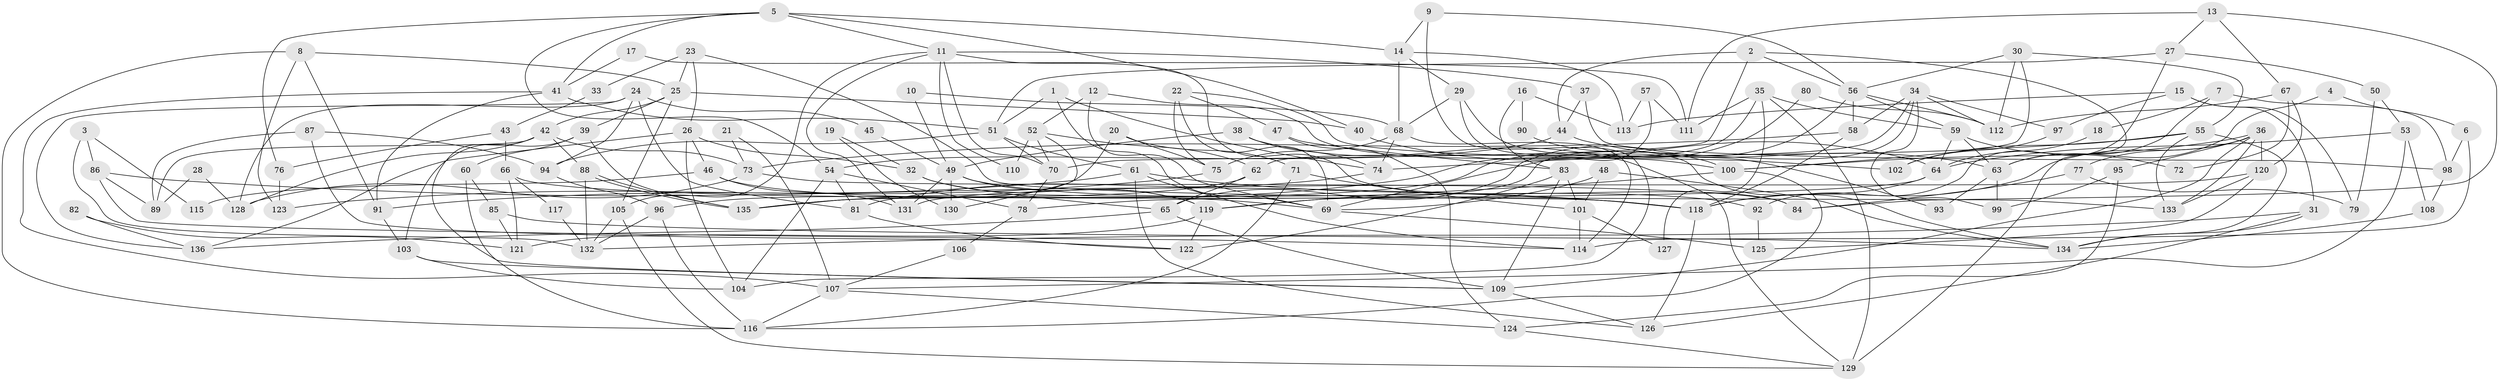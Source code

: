 // coarse degree distribution, {3: 0.11627906976744186, 7: 0.11627906976744186, 2: 0.12790697674418605, 6: 0.1744186046511628, 4: 0.18604651162790697, 8: 0.06976744186046512, 5: 0.1511627906976744, 10: 0.023255813953488372, 9: 0.03488372093023256}
// Generated by graph-tools (version 1.1) at 2025/42/03/06/25 10:42:01]
// undirected, 136 vertices, 272 edges
graph export_dot {
graph [start="1"]
  node [color=gray90,style=filled];
  1;
  2;
  3;
  4;
  5;
  6;
  7;
  8;
  9;
  10;
  11;
  12;
  13;
  14;
  15;
  16;
  17;
  18;
  19;
  20;
  21;
  22;
  23;
  24;
  25;
  26;
  27;
  28;
  29;
  30;
  31;
  32;
  33;
  34;
  35;
  36;
  37;
  38;
  39;
  40;
  41;
  42;
  43;
  44;
  45;
  46;
  47;
  48;
  49;
  50;
  51;
  52;
  53;
  54;
  55;
  56;
  57;
  58;
  59;
  60;
  61;
  62;
  63;
  64;
  65;
  66;
  67;
  68;
  69;
  70;
  71;
  72;
  73;
  74;
  75;
  76;
  77;
  78;
  79;
  80;
  81;
  82;
  83;
  84;
  85;
  86;
  87;
  88;
  89;
  90;
  91;
  92;
  93;
  94;
  95;
  96;
  97;
  98;
  99;
  100;
  101;
  102;
  103;
  104;
  105;
  106;
  107;
  108;
  109;
  110;
  111;
  112;
  113;
  114;
  115;
  116;
  117;
  118;
  119;
  120;
  121;
  122;
  123;
  124;
  125;
  126;
  127;
  128;
  129;
  130;
  131;
  132;
  133;
  134;
  135;
  136;
  1 -- 51;
  1 -- 74;
  1 -- 69;
  2 -- 56;
  2 -- 44;
  2 -- 70;
  2 -- 129;
  3 -- 86;
  3 -- 132;
  3 -- 115;
  4 -- 63;
  4 -- 6;
  5 -- 41;
  5 -- 11;
  5 -- 14;
  5 -- 40;
  5 -- 54;
  5 -- 76;
  6 -- 98;
  6 -- 114;
  7 -- 63;
  7 -- 98;
  7 -- 18;
  8 -- 25;
  8 -- 116;
  8 -- 91;
  8 -- 123;
  9 -- 56;
  9 -- 14;
  9 -- 104;
  10 -- 68;
  10 -- 49;
  11 -- 70;
  11 -- 131;
  11 -- 37;
  11 -- 84;
  11 -- 105;
  11 -- 110;
  12 -- 100;
  12 -- 52;
  12 -- 69;
  13 -- 84;
  13 -- 67;
  13 -- 27;
  13 -- 111;
  14 -- 68;
  14 -- 29;
  14 -- 113;
  15 -- 113;
  15 -- 31;
  15 -- 79;
  15 -- 97;
  16 -- 83;
  16 -- 113;
  16 -- 90;
  17 -- 41;
  17 -- 111;
  18 -- 64;
  19 -- 32;
  19 -- 130;
  20 -- 135;
  20 -- 75;
  20 -- 71;
  21 -- 73;
  21 -- 107;
  22 -- 69;
  22 -- 47;
  22 -- 75;
  22 -- 102;
  23 -- 133;
  23 -- 25;
  23 -- 26;
  23 -- 33;
  24 -- 136;
  24 -- 81;
  24 -- 45;
  24 -- 94;
  24 -- 128;
  25 -- 40;
  25 -- 105;
  25 -- 39;
  25 -- 42;
  26 -- 104;
  26 -- 32;
  26 -- 46;
  26 -- 136;
  27 -- 51;
  27 -- 50;
  27 -- 92;
  28 -- 128;
  28 -- 89;
  29 -- 134;
  29 -- 68;
  29 -- 93;
  30 -- 56;
  30 -- 100;
  30 -- 55;
  30 -- 112;
  31 -- 126;
  31 -- 132;
  31 -- 134;
  32 -- 119;
  32 -- 65;
  33 -- 43;
  34 -- 62;
  34 -- 58;
  34 -- 97;
  34 -- 99;
  34 -- 112;
  34 -- 119;
  35 -- 129;
  35 -- 135;
  35 -- 59;
  35 -- 111;
  35 -- 127;
  36 -- 118;
  36 -- 109;
  36 -- 77;
  36 -- 95;
  36 -- 100;
  36 -- 120;
  36 -- 133;
  37 -- 44;
  37 -- 98;
  38 -- 129;
  38 -- 49;
  38 -- 74;
  39 -- 103;
  39 -- 60;
  39 -- 135;
  40 -- 64;
  41 -- 91;
  41 -- 107;
  41 -- 51;
  42 -- 109;
  42 -- 73;
  42 -- 88;
  42 -- 89;
  42 -- 128;
  43 -- 76;
  43 -- 66;
  44 -- 54;
  44 -- 63;
  45 -- 49;
  46 -- 69;
  46 -- 115;
  46 -- 131;
  47 -- 124;
  47 -- 83;
  48 -- 134;
  48 -- 69;
  48 -- 101;
  49 -- 92;
  49 -- 131;
  49 -- 119;
  49 -- 130;
  50 -- 79;
  50 -- 53;
  51 -- 94;
  51 -- 61;
  51 -- 70;
  52 -- 62;
  52 -- 70;
  52 -- 110;
  52 -- 130;
  53 -- 64;
  53 -- 107;
  53 -- 108;
  54 -- 81;
  54 -- 78;
  54 -- 104;
  55 -- 102;
  55 -- 74;
  55 -- 133;
  55 -- 134;
  56 -- 112;
  56 -- 59;
  56 -- 58;
  56 -- 65;
  57 -- 69;
  57 -- 111;
  57 -- 113;
  58 -- 73;
  58 -- 118;
  59 -- 64;
  59 -- 63;
  59 -- 72;
  60 -- 116;
  60 -- 85;
  61 -- 126;
  61 -- 114;
  61 -- 118;
  61 -- 123;
  62 -- 65;
  62 -- 96;
  63 -- 99;
  63 -- 93;
  64 -- 118;
  64 -- 78;
  65 -- 109;
  65 -- 136;
  66 -- 121;
  66 -- 118;
  66 -- 117;
  67 -- 120;
  67 -- 112;
  67 -- 72;
  68 -- 74;
  68 -- 75;
  68 -- 114;
  69 -- 125;
  70 -- 78;
  71 -- 101;
  71 -- 116;
  73 -- 128;
  73 -- 84;
  74 -- 81;
  75 -- 91;
  76 -- 123;
  77 -- 84;
  77 -- 79;
  78 -- 106;
  80 -- 112;
  80 -- 135;
  81 -- 122;
  82 -- 121;
  82 -- 136;
  83 -- 109;
  83 -- 101;
  83 -- 122;
  85 -- 134;
  85 -- 121;
  86 -- 118;
  86 -- 114;
  86 -- 89;
  87 -- 89;
  87 -- 122;
  87 -- 94;
  88 -- 135;
  88 -- 135;
  88 -- 132;
  90 -- 100;
  91 -- 103;
  92 -- 125;
  94 -- 96;
  95 -- 124;
  95 -- 99;
  96 -- 116;
  96 -- 132;
  97 -- 102;
  98 -- 108;
  100 -- 119;
  100 -- 116;
  101 -- 114;
  101 -- 127;
  103 -- 104;
  103 -- 109;
  105 -- 132;
  105 -- 129;
  106 -- 107;
  107 -- 116;
  107 -- 124;
  108 -- 134;
  109 -- 126;
  117 -- 132;
  118 -- 126;
  119 -- 121;
  119 -- 122;
  120 -- 133;
  120 -- 125;
  120 -- 131;
  124 -- 129;
}
